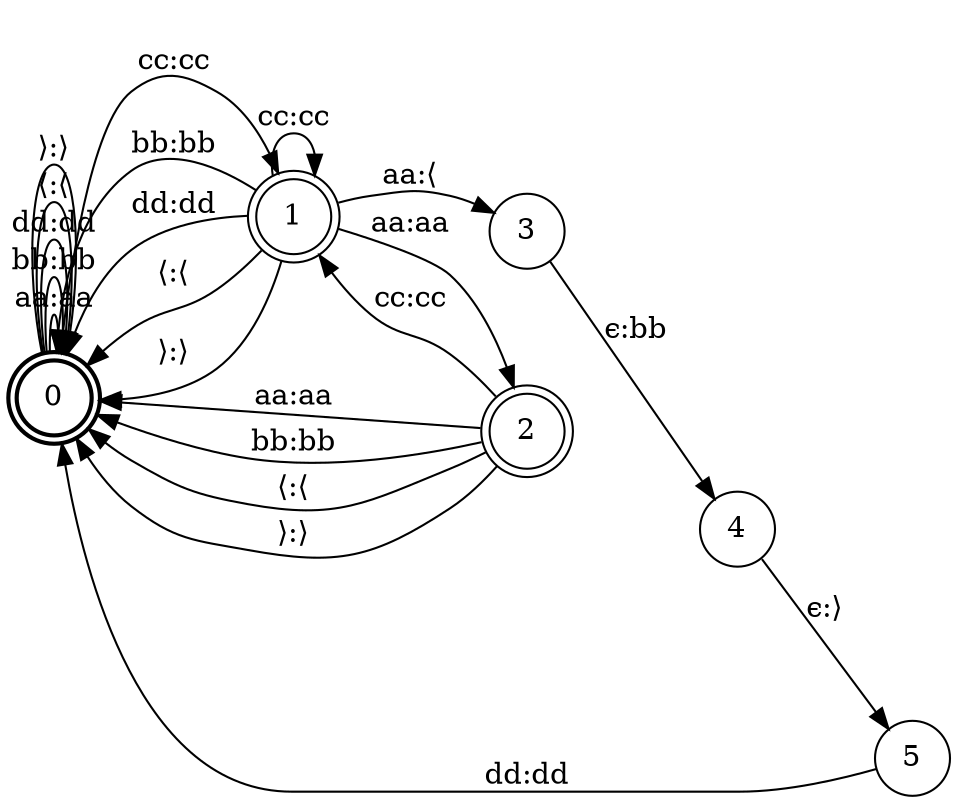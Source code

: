 digraph FST {
rankdir = LR;
size = "8.5,11";
center = 1;
orientation = Portrait;
ranksep = "0.4";
nodesep = "0.25";
0 [label = "0", shape = doublecircle, style = bold, fontsize = 14]
	0 -> 0 [label = "aa:aa", fontsize = 14];
	0 -> 0 [label = "bb:bb", fontsize = 14];
	0 -> 1 [label = "cc:cc", fontsize = 14];
	0 -> 0 [label = "dd:dd", fontsize = 14];
	0 -> 0 [label = "⟨:⟨", fontsize = 14];
	0 -> 0 [label = "⟩:⟩", fontsize = 14];
1 [label = "1", shape = doublecircle, style = solid, fontsize = 14]
	1 -> 2 [label = "aa:aa", fontsize = 14];
	1 -> 3 [label = "aa:⟨", fontsize = 14];
	1 -> 0 [label = "bb:bb", fontsize = 14];
	1 -> 1 [label = "cc:cc", fontsize = 14];
	1 -> 0 [label = "dd:dd", fontsize = 14];
	1 -> 0 [label = "⟨:⟨", fontsize = 14];
	1 -> 0 [label = "⟩:⟩", fontsize = 14];
2 [label = "2", shape = doublecircle, style = solid, fontsize = 14]
	2 -> 0 [label = "aa:aa", fontsize = 14];
	2 -> 0 [label = "bb:bb", fontsize = 14];
	2 -> 1 [label = "cc:cc", fontsize = 14];
	2 -> 0 [label = "⟨:⟨", fontsize = 14];
	2 -> 0 [label = "⟩:⟩", fontsize = 14];
3 [label = "3", shape = circle, style = solid, fontsize = 14]
	3 -> 4 [label = "ϵ:bb", fontsize = 14];
4 [label = "4", shape = circle, style = solid, fontsize = 14]
	4 -> 5 [label = "ϵ:⟩", fontsize = 14];
5 [label = "5", shape = circle, style = solid, fontsize = 14]
	5 -> 0 [label = "dd:dd", fontsize = 14];
}
